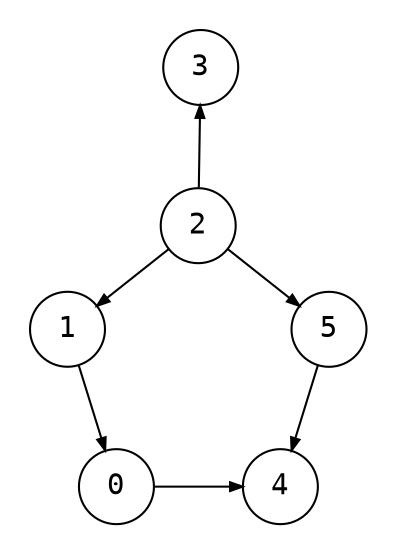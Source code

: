 digraph {
    node [shape=circle, fontname="monospace"];
    edge [arrowsize=0.6];
    layout=neato;
    mode="sgd";
    maxiter=10000;
    normalize=true;
    pad=0.2;

    0 -> 4;
    1 -> 0;
    2 -> {1, 3, 5};
    5 -> 4;
}